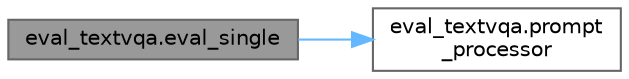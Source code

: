 digraph "eval_textvqa.eval_single"
{
 // LATEX_PDF_SIZE
  bgcolor="transparent";
  edge [fontname=Helvetica,fontsize=10,labelfontname=Helvetica,labelfontsize=10];
  node [fontname=Helvetica,fontsize=10,shape=box,height=0.2,width=0.4];
  rankdir="LR";
  Node1 [id="Node000001",label="eval_textvqa.eval_single",height=0.2,width=0.4,color="gray40", fillcolor="grey60", style="filled", fontcolor="black",tooltip=" "];
  Node1 -> Node2 [id="edge2_Node000001_Node000002",color="steelblue1",style="solid",tooltip=" "];
  Node2 [id="Node000002",label="eval_textvqa.prompt\l_processor",height=0.2,width=0.4,color="grey40", fillcolor="white", style="filled",URL="$namespaceeval__textvqa.html#a1eb86dc2da2dd2b1f6b9d02a6475e54d",tooltip=" "];
}
